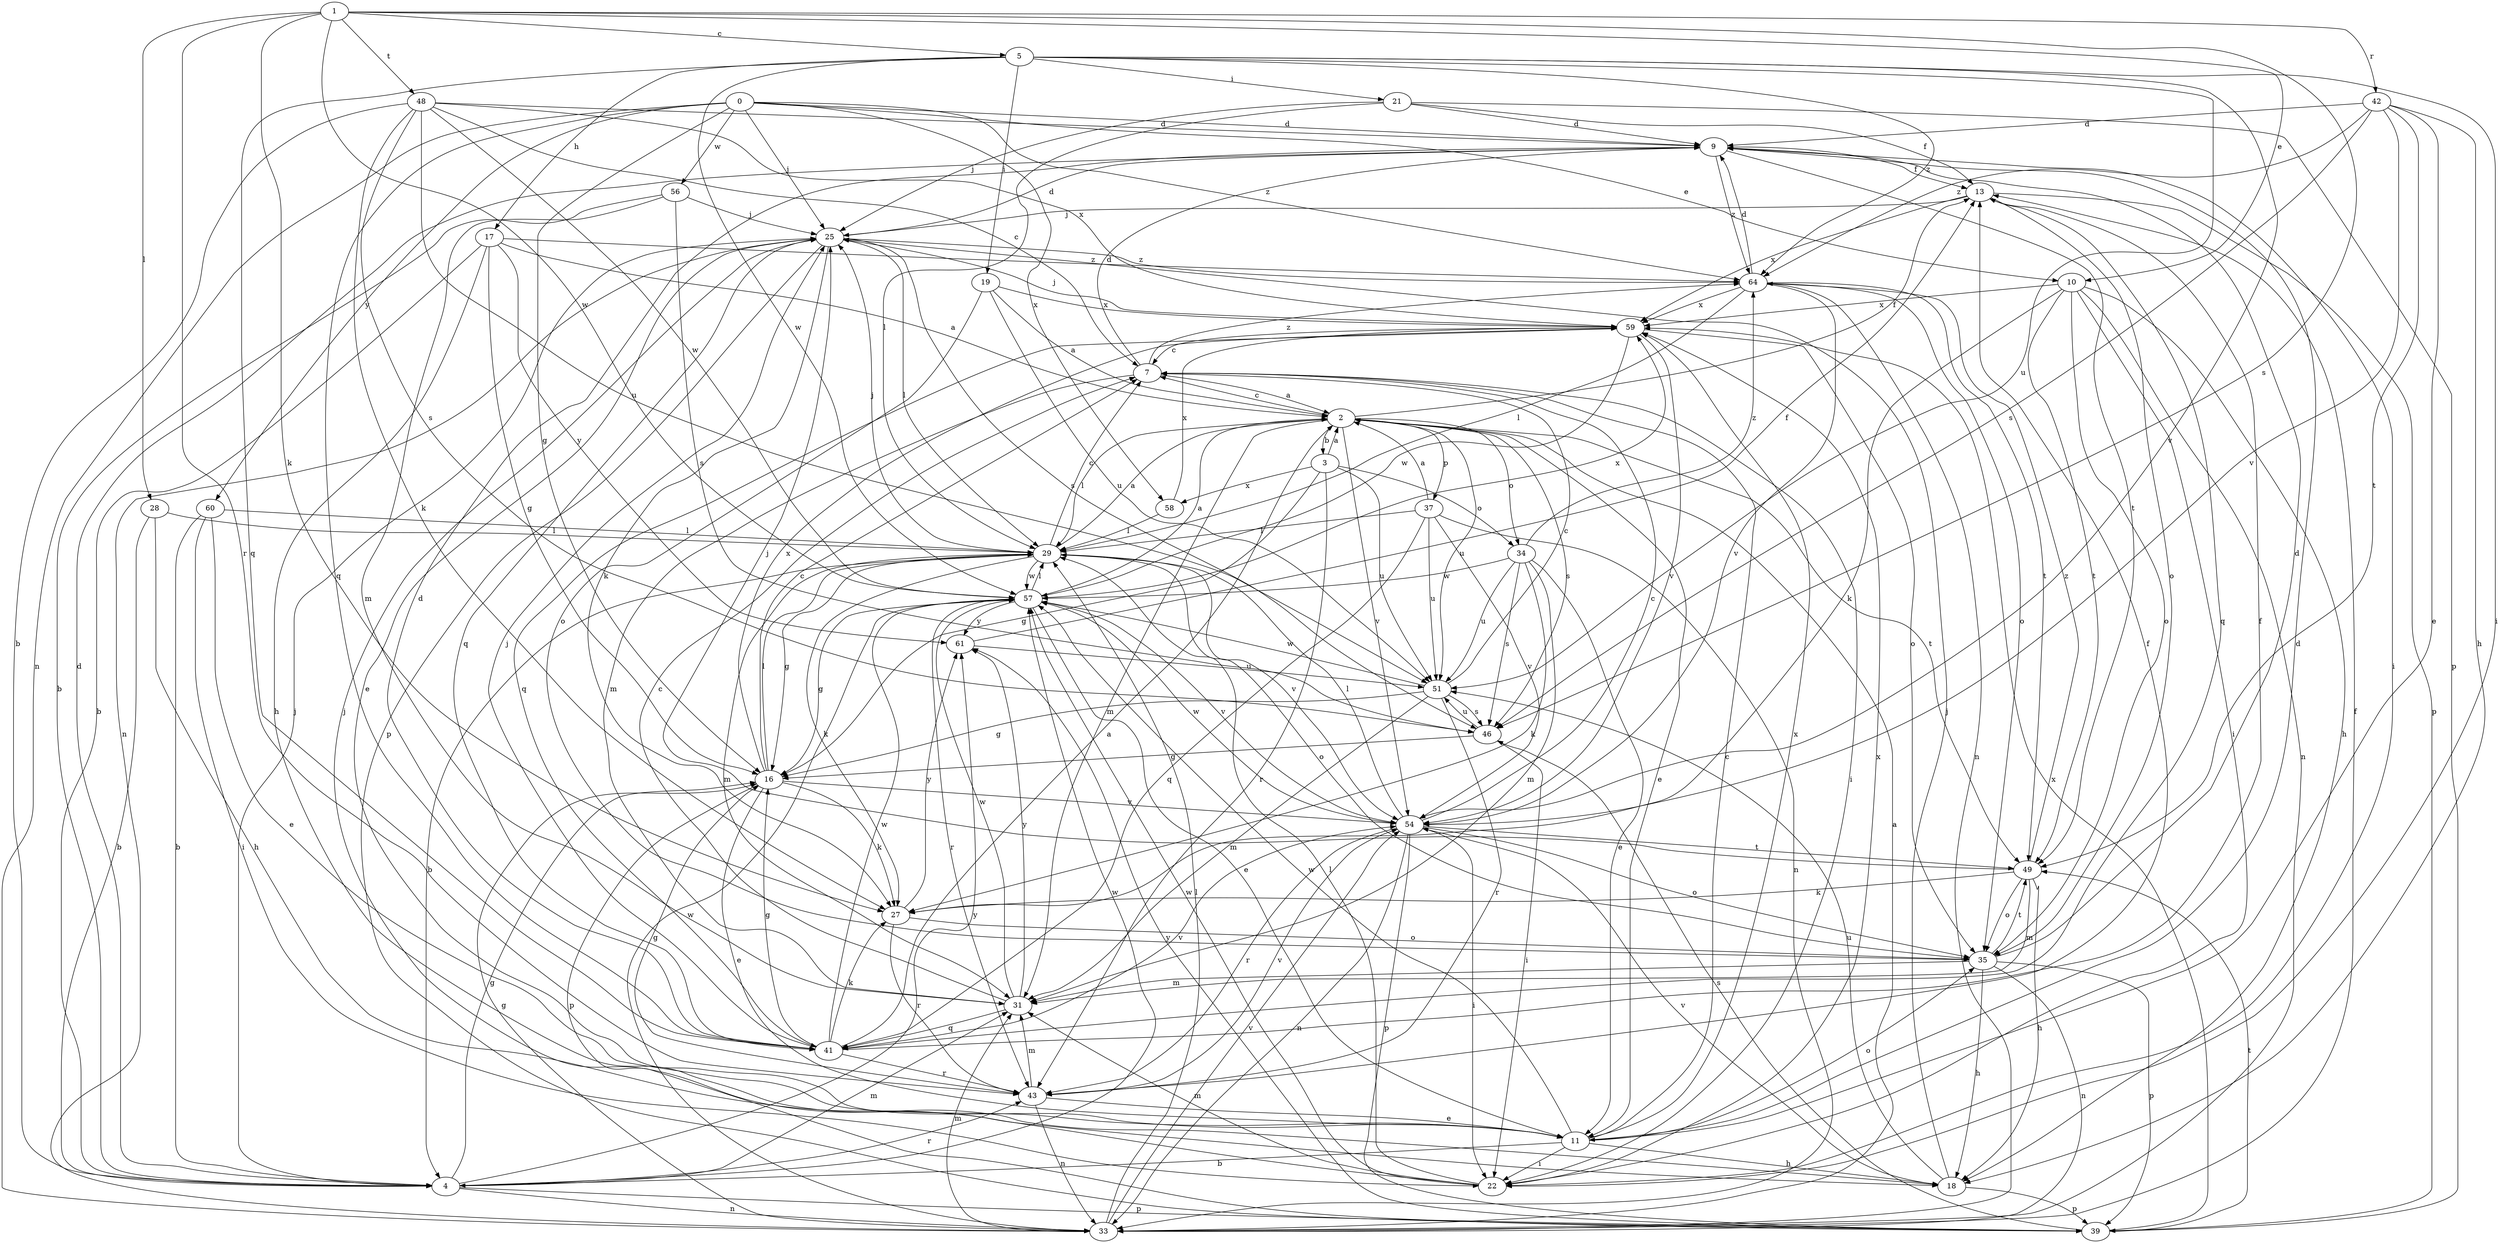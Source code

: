 strict digraph  {
0;
1;
2;
3;
4;
5;
7;
9;
10;
11;
13;
16;
17;
18;
19;
21;
22;
25;
27;
28;
29;
31;
33;
34;
35;
37;
39;
41;
42;
43;
46;
48;
49;
51;
54;
56;
57;
58;
59;
60;
61;
64;
0 -> 9  [label=d];
0 -> 10  [label=e];
0 -> 16  [label=g];
0 -> 25  [label=j];
0 -> 33  [label=n];
0 -> 41  [label=q];
0 -> 56  [label=w];
0 -> 58  [label=x];
0 -> 60  [label=y];
0 -> 64  [label=z];
1 -> 5  [label=c];
1 -> 10  [label=e];
1 -> 27  [label=k];
1 -> 28  [label=l];
1 -> 42  [label=r];
1 -> 43  [label=r];
1 -> 46  [label=s];
1 -> 48  [label=t];
1 -> 57  [label=w];
2 -> 3  [label=b];
2 -> 7  [label=c];
2 -> 11  [label=e];
2 -> 13  [label=f];
2 -> 29  [label=l];
2 -> 31  [label=m];
2 -> 34  [label=o];
2 -> 37  [label=p];
2 -> 46  [label=s];
2 -> 49  [label=t];
2 -> 51  [label=u];
2 -> 54  [label=v];
3 -> 2  [label=a];
3 -> 16  [label=g];
3 -> 34  [label=o];
3 -> 43  [label=r];
3 -> 51  [label=u];
3 -> 58  [label=x];
4 -> 9  [label=d];
4 -> 16  [label=g];
4 -> 25  [label=j];
4 -> 31  [label=m];
4 -> 33  [label=n];
4 -> 39  [label=p];
4 -> 43  [label=r];
4 -> 57  [label=w];
4 -> 61  [label=y];
5 -> 17  [label=h];
5 -> 19  [label=i];
5 -> 21  [label=i];
5 -> 22  [label=i];
5 -> 41  [label=q];
5 -> 51  [label=u];
5 -> 54  [label=v];
5 -> 57  [label=w];
5 -> 64  [label=z];
7 -> 2  [label=a];
7 -> 9  [label=d];
7 -> 22  [label=i];
7 -> 31  [label=m];
7 -> 64  [label=z];
9 -> 13  [label=f];
9 -> 22  [label=i];
9 -> 49  [label=t];
9 -> 64  [label=z];
10 -> 18  [label=h];
10 -> 22  [label=i];
10 -> 27  [label=k];
10 -> 33  [label=n];
10 -> 35  [label=o];
10 -> 49  [label=t];
10 -> 59  [label=x];
11 -> 4  [label=b];
11 -> 7  [label=c];
11 -> 9  [label=d];
11 -> 18  [label=h];
11 -> 22  [label=i];
11 -> 35  [label=o];
11 -> 57  [label=w];
11 -> 59  [label=x];
13 -> 25  [label=j];
13 -> 35  [label=o];
13 -> 39  [label=p];
13 -> 41  [label=q];
13 -> 59  [label=x];
16 -> 7  [label=c];
16 -> 11  [label=e];
16 -> 27  [label=k];
16 -> 29  [label=l];
16 -> 39  [label=p];
16 -> 54  [label=v];
16 -> 59  [label=x];
17 -> 2  [label=a];
17 -> 4  [label=b];
17 -> 16  [label=g];
17 -> 18  [label=h];
17 -> 61  [label=y];
17 -> 64  [label=z];
18 -> 25  [label=j];
18 -> 39  [label=p];
18 -> 51  [label=u];
18 -> 54  [label=v];
19 -> 2  [label=a];
19 -> 35  [label=o];
19 -> 51  [label=u];
19 -> 59  [label=x];
21 -> 9  [label=d];
21 -> 13  [label=f];
21 -> 25  [label=j];
21 -> 29  [label=l];
21 -> 39  [label=p];
22 -> 25  [label=j];
22 -> 29  [label=l];
22 -> 31  [label=m];
22 -> 57  [label=w];
22 -> 59  [label=x];
25 -> 9  [label=d];
25 -> 11  [label=e];
25 -> 27  [label=k];
25 -> 29  [label=l];
25 -> 33  [label=n];
25 -> 39  [label=p];
25 -> 41  [label=q];
25 -> 46  [label=s];
25 -> 64  [label=z];
27 -> 35  [label=o];
27 -> 43  [label=r];
27 -> 61  [label=y];
28 -> 4  [label=b];
28 -> 18  [label=h];
28 -> 29  [label=l];
29 -> 2  [label=a];
29 -> 4  [label=b];
29 -> 7  [label=c];
29 -> 16  [label=g];
29 -> 25  [label=j];
29 -> 27  [label=k];
29 -> 31  [label=m];
29 -> 35  [label=o];
29 -> 54  [label=v];
29 -> 57  [label=w];
31 -> 7  [label=c];
31 -> 41  [label=q];
31 -> 57  [label=w];
31 -> 61  [label=y];
33 -> 2  [label=a];
33 -> 13  [label=f];
33 -> 16  [label=g];
33 -> 29  [label=l];
33 -> 31  [label=m];
33 -> 54  [label=v];
33 -> 57  [label=w];
34 -> 11  [label=e];
34 -> 27  [label=k];
34 -> 31  [label=m];
34 -> 46  [label=s];
34 -> 51  [label=u];
34 -> 57  [label=w];
34 -> 64  [label=z];
35 -> 9  [label=d];
35 -> 18  [label=h];
35 -> 31  [label=m];
35 -> 33  [label=n];
35 -> 39  [label=p];
35 -> 49  [label=t];
37 -> 2  [label=a];
37 -> 29  [label=l];
37 -> 33  [label=n];
37 -> 41  [label=q];
37 -> 51  [label=u];
37 -> 54  [label=v];
39 -> 46  [label=s];
39 -> 49  [label=t];
39 -> 59  [label=x];
39 -> 61  [label=y];
41 -> 2  [label=a];
41 -> 9  [label=d];
41 -> 13  [label=f];
41 -> 16  [label=g];
41 -> 25  [label=j];
41 -> 27  [label=k];
41 -> 43  [label=r];
41 -> 54  [label=v];
41 -> 57  [label=w];
42 -> 9  [label=d];
42 -> 11  [label=e];
42 -> 18  [label=h];
42 -> 46  [label=s];
42 -> 49  [label=t];
42 -> 54  [label=v];
42 -> 64  [label=z];
43 -> 11  [label=e];
43 -> 13  [label=f];
43 -> 16  [label=g];
43 -> 31  [label=m];
43 -> 33  [label=n];
43 -> 54  [label=v];
46 -> 16  [label=g];
46 -> 22  [label=i];
46 -> 51  [label=u];
48 -> 4  [label=b];
48 -> 7  [label=c];
48 -> 9  [label=d];
48 -> 27  [label=k];
48 -> 46  [label=s];
48 -> 51  [label=u];
48 -> 57  [label=w];
48 -> 59  [label=x];
49 -> 18  [label=h];
49 -> 25  [label=j];
49 -> 27  [label=k];
49 -> 31  [label=m];
49 -> 35  [label=o];
49 -> 64  [label=z];
51 -> 7  [label=c];
51 -> 16  [label=g];
51 -> 31  [label=m];
51 -> 43  [label=r];
51 -> 46  [label=s];
51 -> 57  [label=w];
54 -> 7  [label=c];
54 -> 22  [label=i];
54 -> 29  [label=l];
54 -> 33  [label=n];
54 -> 35  [label=o];
54 -> 39  [label=p];
54 -> 43  [label=r];
54 -> 49  [label=t];
54 -> 57  [label=w];
56 -> 4  [label=b];
56 -> 25  [label=j];
56 -> 31  [label=m];
56 -> 46  [label=s];
57 -> 2  [label=a];
57 -> 11  [label=e];
57 -> 16  [label=g];
57 -> 29  [label=l];
57 -> 43  [label=r];
57 -> 54  [label=v];
57 -> 59  [label=x];
57 -> 61  [label=y];
58 -> 29  [label=l];
58 -> 59  [label=x];
59 -> 7  [label=c];
59 -> 25  [label=j];
59 -> 35  [label=o];
59 -> 41  [label=q];
59 -> 54  [label=v];
59 -> 57  [label=w];
60 -> 4  [label=b];
60 -> 11  [label=e];
60 -> 22  [label=i];
60 -> 29  [label=l];
61 -> 13  [label=f];
61 -> 51  [label=u];
64 -> 9  [label=d];
64 -> 29  [label=l];
64 -> 33  [label=n];
64 -> 35  [label=o];
64 -> 49  [label=t];
64 -> 54  [label=v];
64 -> 59  [label=x];
}
